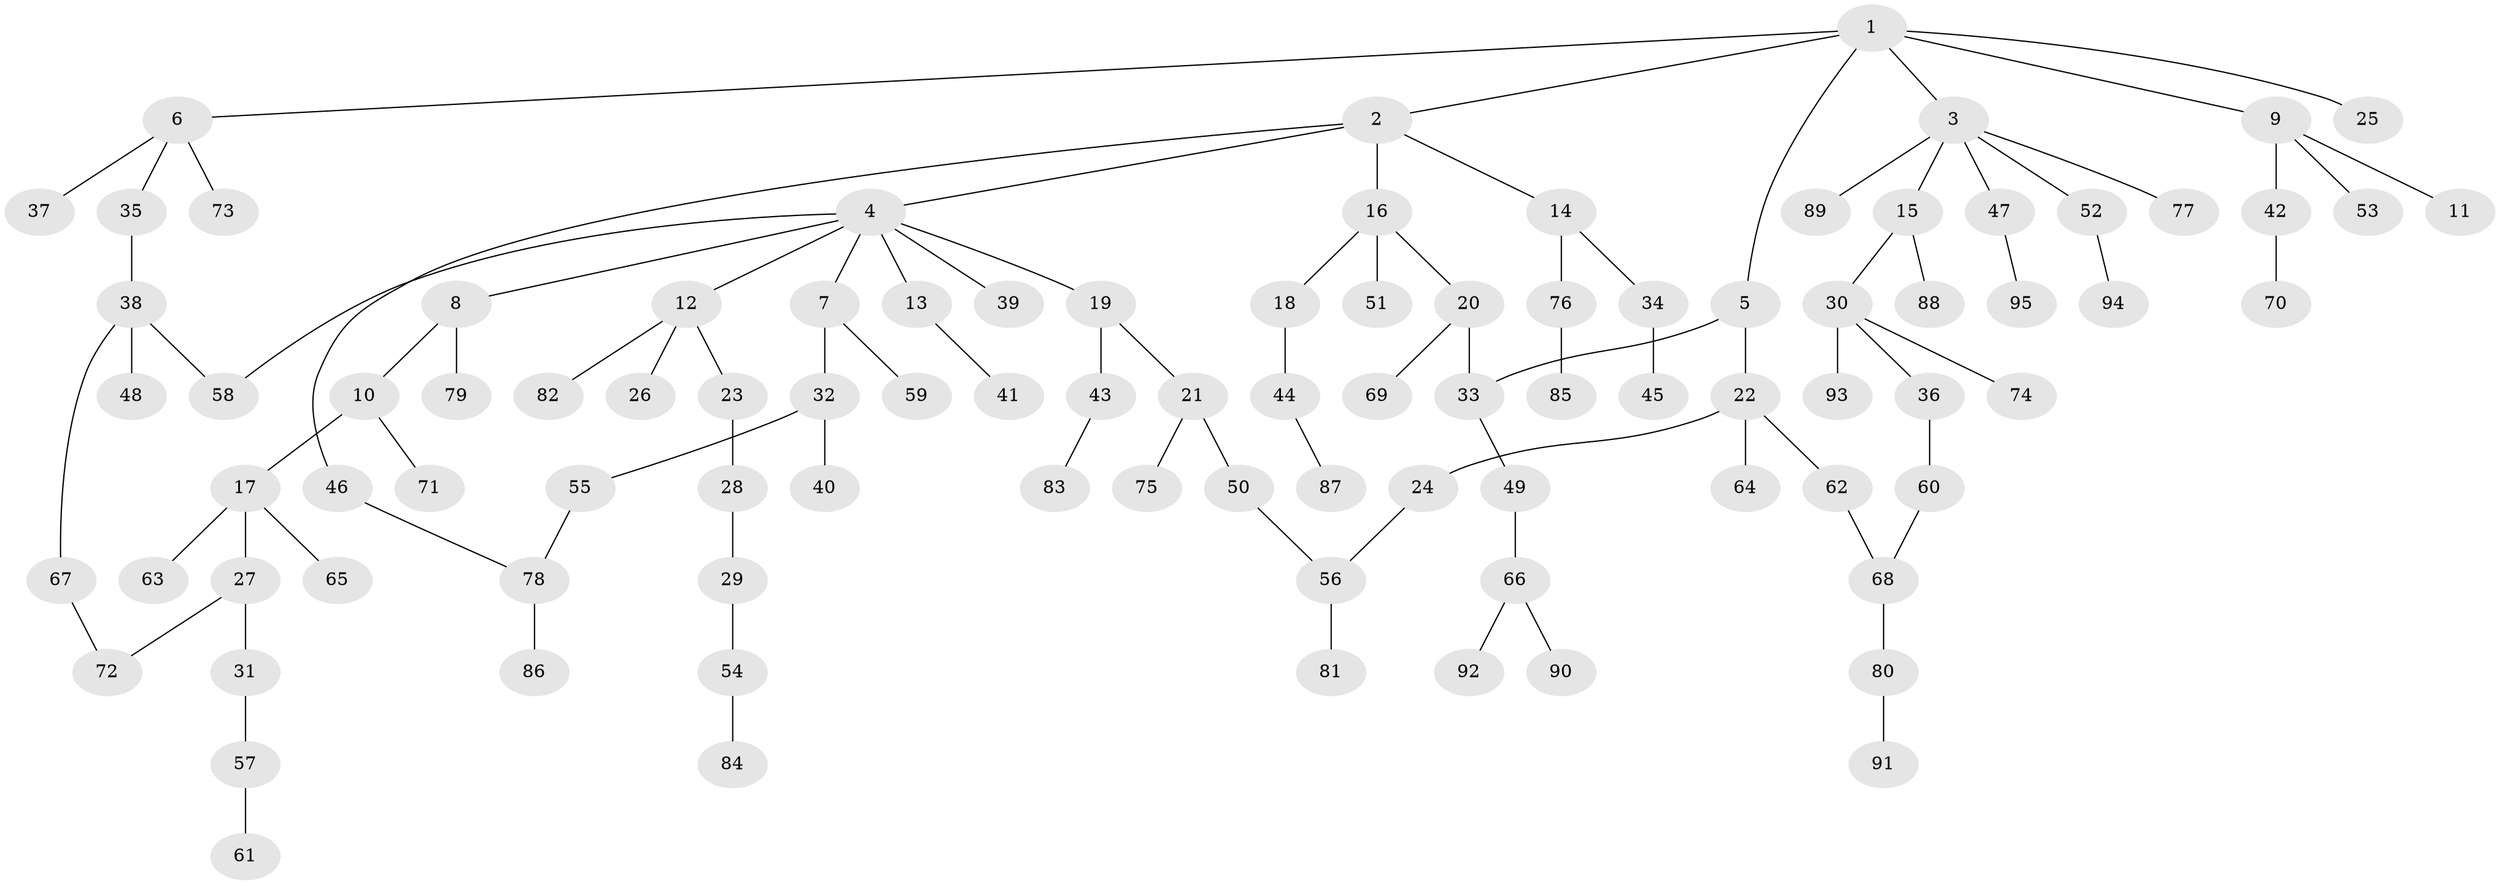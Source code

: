 // Generated by graph-tools (version 1.1) at 2025/10/02/27/25 16:10:56]
// undirected, 95 vertices, 100 edges
graph export_dot {
graph [start="1"]
  node [color=gray90,style=filled];
  1;
  2;
  3;
  4;
  5;
  6;
  7;
  8;
  9;
  10;
  11;
  12;
  13;
  14;
  15;
  16;
  17;
  18;
  19;
  20;
  21;
  22;
  23;
  24;
  25;
  26;
  27;
  28;
  29;
  30;
  31;
  32;
  33;
  34;
  35;
  36;
  37;
  38;
  39;
  40;
  41;
  42;
  43;
  44;
  45;
  46;
  47;
  48;
  49;
  50;
  51;
  52;
  53;
  54;
  55;
  56;
  57;
  58;
  59;
  60;
  61;
  62;
  63;
  64;
  65;
  66;
  67;
  68;
  69;
  70;
  71;
  72;
  73;
  74;
  75;
  76;
  77;
  78;
  79;
  80;
  81;
  82;
  83;
  84;
  85;
  86;
  87;
  88;
  89;
  90;
  91;
  92;
  93;
  94;
  95;
  1 -- 2;
  1 -- 3;
  1 -- 5;
  1 -- 6;
  1 -- 9;
  1 -- 25;
  2 -- 4;
  2 -- 14;
  2 -- 16;
  2 -- 46;
  3 -- 15;
  3 -- 47;
  3 -- 52;
  3 -- 77;
  3 -- 89;
  4 -- 7;
  4 -- 8;
  4 -- 12;
  4 -- 13;
  4 -- 19;
  4 -- 39;
  4 -- 58;
  5 -- 22;
  5 -- 33;
  6 -- 35;
  6 -- 37;
  6 -- 73;
  7 -- 32;
  7 -- 59;
  8 -- 10;
  8 -- 79;
  9 -- 11;
  9 -- 42;
  9 -- 53;
  10 -- 17;
  10 -- 71;
  12 -- 23;
  12 -- 26;
  12 -- 82;
  13 -- 41;
  14 -- 34;
  14 -- 76;
  15 -- 30;
  15 -- 88;
  16 -- 18;
  16 -- 20;
  16 -- 51;
  17 -- 27;
  17 -- 63;
  17 -- 65;
  18 -- 44;
  19 -- 21;
  19 -- 43;
  20 -- 33;
  20 -- 69;
  21 -- 50;
  21 -- 75;
  22 -- 24;
  22 -- 62;
  22 -- 64;
  23 -- 28;
  24 -- 56;
  27 -- 31;
  27 -- 72;
  28 -- 29;
  29 -- 54;
  30 -- 36;
  30 -- 74;
  30 -- 93;
  31 -- 57;
  32 -- 40;
  32 -- 55;
  33 -- 49;
  34 -- 45;
  35 -- 38;
  36 -- 60;
  38 -- 48;
  38 -- 67;
  38 -- 58;
  42 -- 70;
  43 -- 83;
  44 -- 87;
  46 -- 78;
  47 -- 95;
  49 -- 66;
  50 -- 56;
  52 -- 94;
  54 -- 84;
  55 -- 78;
  56 -- 81;
  57 -- 61;
  60 -- 68;
  62 -- 68;
  66 -- 90;
  66 -- 92;
  67 -- 72;
  68 -- 80;
  76 -- 85;
  78 -- 86;
  80 -- 91;
}
